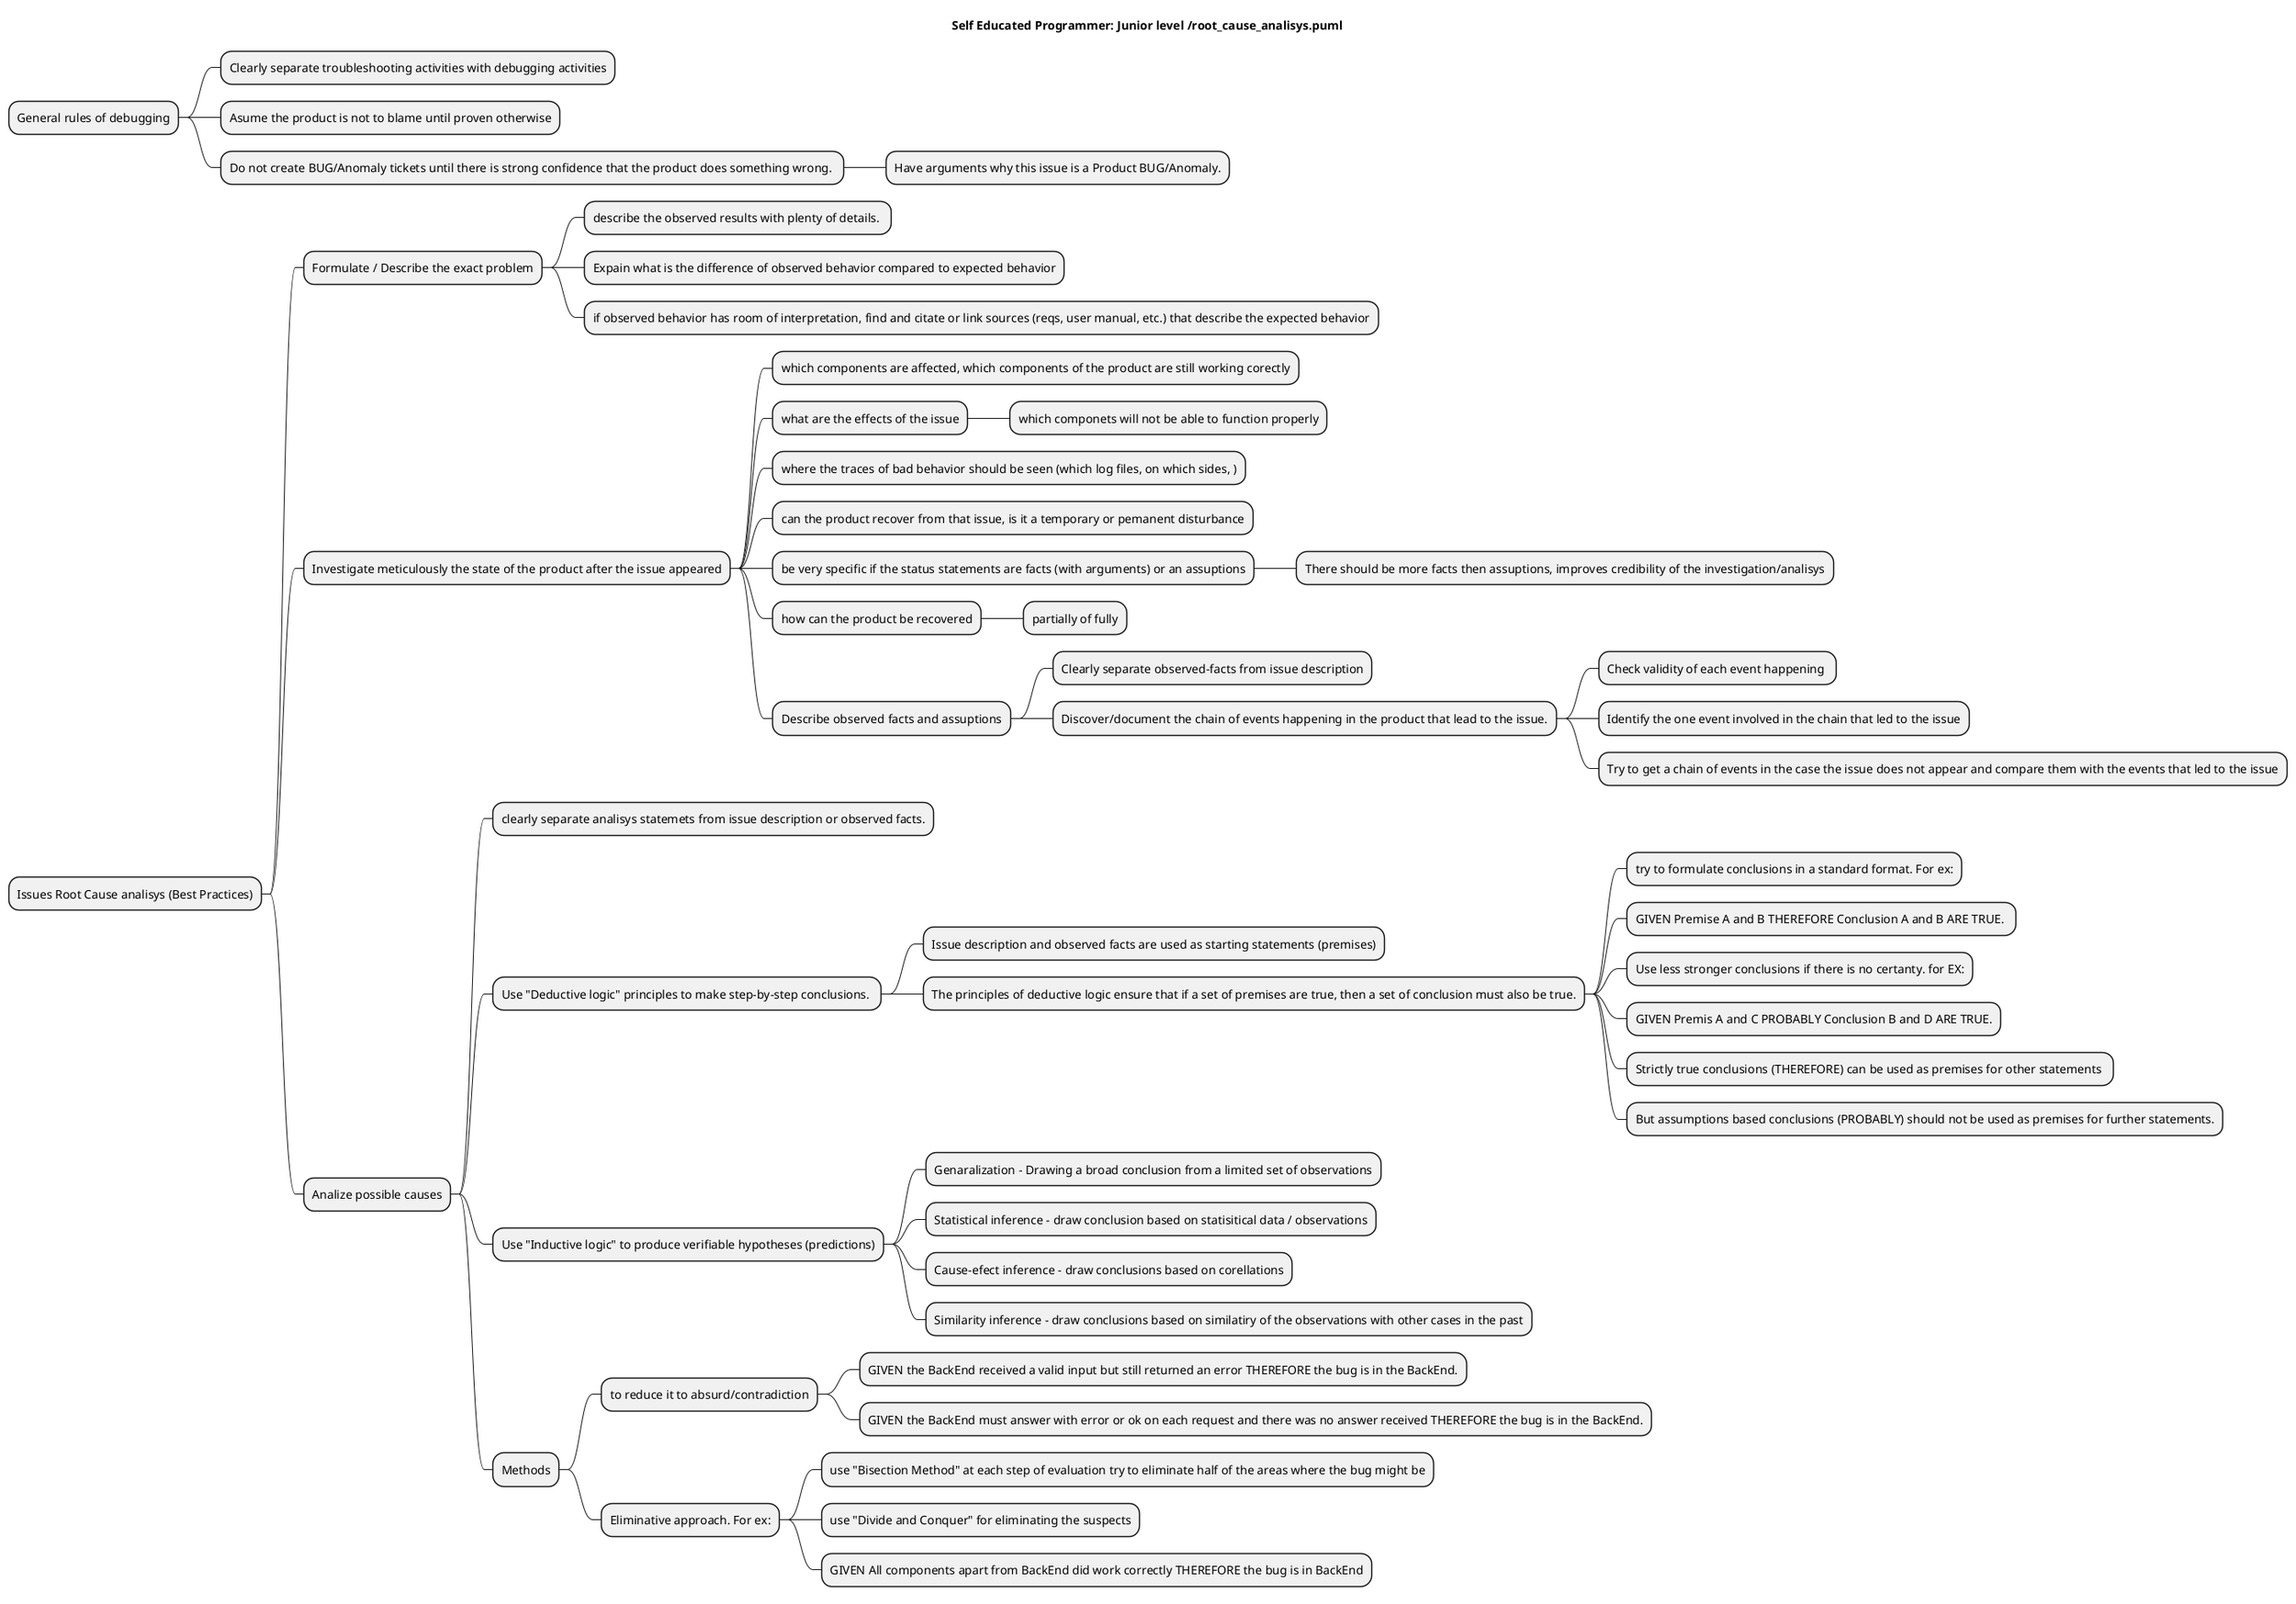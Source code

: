@startmindmap
title Self Educated Programmer: Junior level /root_cause_analisys.puml

* General rules of debugging
** Clearly separate troubleshooting activities with debugging activities
** Asume the product is not to blame until proven otherwise
** Do not create BUG/Anomaly tickets until there is strong confidence that the product does something wrong. 
*** Have arguments why this issue is a Product BUG/Anomaly.

* Issues Root Cause analisys (Best Practices)
** Formulate / Describe the exact problem
*** describe the observed results with plenty of details. 
*** Expain what is the difference of observed behavior compared to expected behavior
*** if observed behavior has room of interpretation, find and citate or link sources (reqs, user manual, etc.) that describe the expected behavior
** Investigate meticulously the state of the product after the issue appeared
*** which components are affected, which components of the product are still working corectly
*** what are the effects of the issue
**** which componets will not be able to function properly
*** where the traces of bad behavior should be seen (which log files, on which sides, )
*** can the product recover from that issue, is it a temporary or pemanent disturbance
*** be very specific if the status statements are facts (with arguments) or an assuptions
**** There should be more facts then assuptions, improves credibility of the investigation/analisys
*** how can the product be recovered
**** partially of fully
*** Describe observed facts and assuptions
**** Clearly separate observed-facts from issue description
**** Discover/document the chain of events happening in the product that lead to the issue.
***** Check validity of each event happening 
***** Identify the one event involved in the chain that led to the issue
***** Try to get a chain of events in the case the issue does not appear and compare them with the events that led to the issue
** Analize possible causes
*** clearly separate analisys statemets from issue description or observed facts.
*** Use "Deductive logic" principles to make step-by-step conclusions. 
**** Issue description and observed facts are used as starting statements (premises)
**** The principles of deductive logic ensure that if a set of premises are true, then a set of conclusion must also be true.
***** try to formulate conclusions in a standard format. For ex:
***** GIVEN Premise A and B THEREFORE Conclusion A and B ARE TRUE. 
***** Use less stronger conclusions if there is no certanty. for EX:
***** GIVEN Premis A and C PROBABLY Conclusion B and D ARE TRUE.
***** Strictly true conclusions (THEREFORE) can be used as premises for other statements 
***** But assumptions based conclusions (PROBABLY) should not be used as premises for further statements.
*** Use "Inductive logic" to produce verifiable hypotheses (predictions)
**** Genaralization - Drawing a broad conclusion from a limited set of observations
**** Statistical inference - draw conclusion based on statisitical data / observations
**** Cause-efect inference - draw conclusions based on corellations
**** Similarity inference - draw conclusions based on similatiry of the observations with other cases in the past
*** Methods
**** to reduce it to absurd/contradiction
***** GIVEN the BackEnd received a valid input but still returned an error THEREFORE the bug is in the BackEnd.
***** GIVEN the BackEnd must answer with error or ok on each request and there was no answer received THEREFORE the bug is in the BackEnd.
**** Eliminative approach. For ex:
***** use "Bisection Method" at each step of evaluation try to eliminate half of the areas where the bug might be
***** use "Divide and Conquer" for eliminating the suspects
***** GIVEN All components apart from BackEnd did work correctly THEREFORE the bug is in BackEnd

@endmindmap

